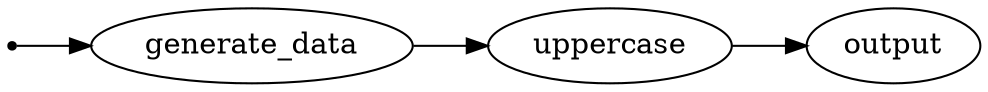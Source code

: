 digraph {
	rankdir=LR
	BEGIN [shape=point]
	BEGIN -> 0
	0 [label=generate_data]
	0 -> 1
	1 [label=uppercase]
	1 -> 2
	2 [label=output]
}
